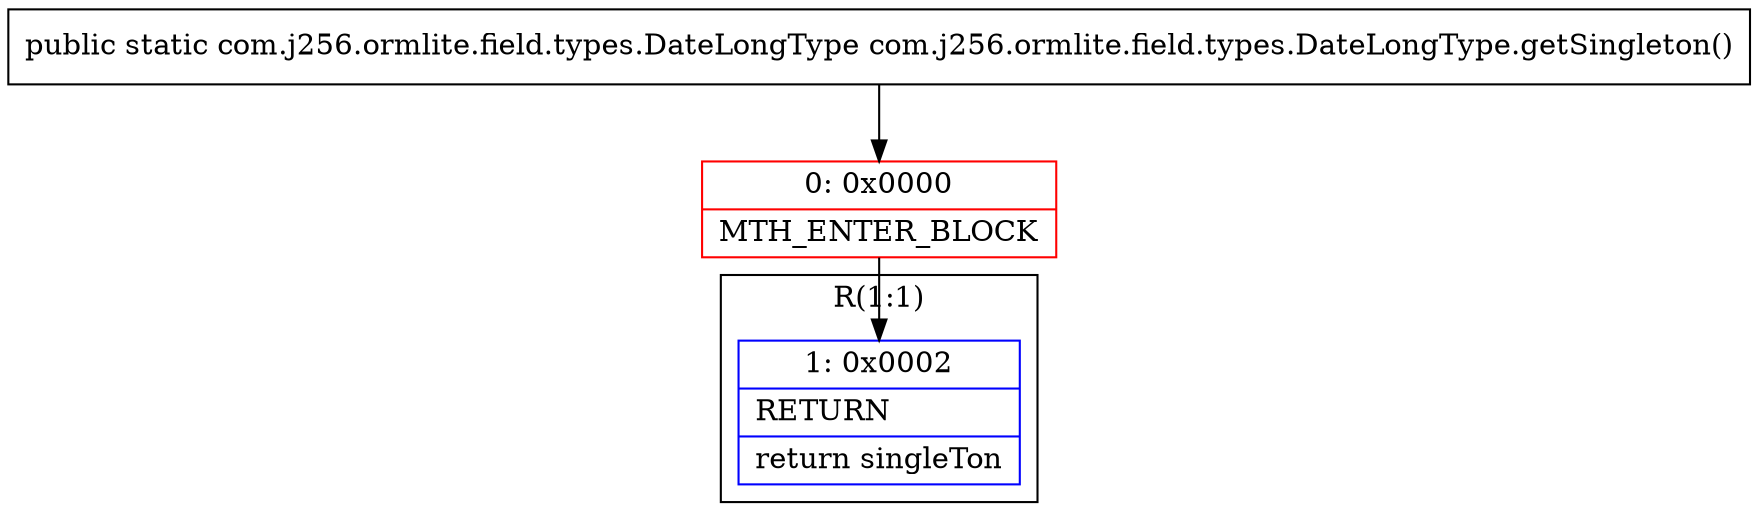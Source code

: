 digraph "CFG forcom.j256.ormlite.field.types.DateLongType.getSingleton()Lcom\/j256\/ormlite\/field\/types\/DateLongType;" {
subgraph cluster_Region_573452263 {
label = "R(1:1)";
node [shape=record,color=blue];
Node_1 [shape=record,label="{1\:\ 0x0002|RETURN\l|return singleTon\l}"];
}
Node_0 [shape=record,color=red,label="{0\:\ 0x0000|MTH_ENTER_BLOCK\l}"];
MethodNode[shape=record,label="{public static com.j256.ormlite.field.types.DateLongType com.j256.ormlite.field.types.DateLongType.getSingleton() }"];
MethodNode -> Node_0;
Node_0 -> Node_1;
}

